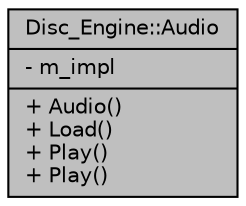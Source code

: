 digraph "Disc_Engine::Audio"
{
  edge [fontname="Helvetica",fontsize="10",labelfontname="Helvetica",labelfontsize="10"];
  node [fontname="Helvetica",fontsize="10",shape=record];
  Node1 [label="{Disc_Engine::Audio\n|- m_impl\l|+ Audio()\l+ Load()\l+ Play()\l+ Play()\l}",height=0.2,width=0.4,color="black", fillcolor="grey75", style="filled", fontcolor="black"];
}
